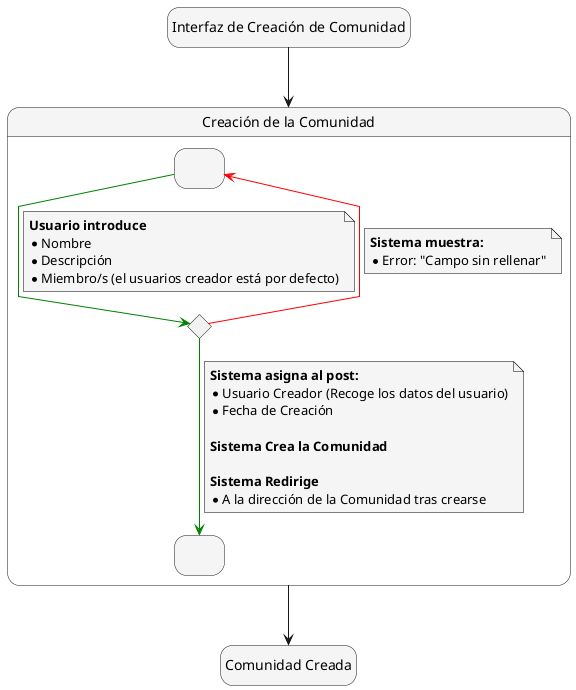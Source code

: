 @startuml Creación_de_Comunidades
skinparam {
    NoteBackgroundColor #whiteSmoke
    NoteBorderColor #black
    linetype polyline
}

skinparam state {
    BackgroundColor #whiteSmoke
}

hide empty description

state startState as "Interfaz de Creación de Comunidad"
state endState as "Comunidad Creada"


startState --> CreacióndelPost

state CreacióndelPost as "Creación de la Comunidad" {
    state IngresoCredenciales as " "
    state ValidarCredenciales <<choice>>
    state CreacióndelaComunidadCorrecta as " "

    IngresoCredenciales -[#green]-> ValidarCredenciales
    note on link
        <b>Usuario introduce</b>
        * Nombre
        * Descripción
        * Miembro/s (el usuarios creador está por defecto)
    end note

    ValidarCredenciales -[#red]-> IngresoCredenciales
    note on link
        <b>Sistema muestra:</b>
        * Error: "Campo sin rellenar"
    end note

    ValidarCredenciales -[#green]-> CreacióndelaComunidadCorrecta
    note on link
        <b>Sistema asigna al post:</b>
        * Usuario Creador (Recoge los datos del usuario)
        * Fecha de Creación
        
        <b>Sistema Crea la Comunidad</b>
  
        <b>Sistema Redirige</b>
        * A la dirección de la Comunidad tras crearse
    end note
}

CreacióndelPost --> endState

@enduml
